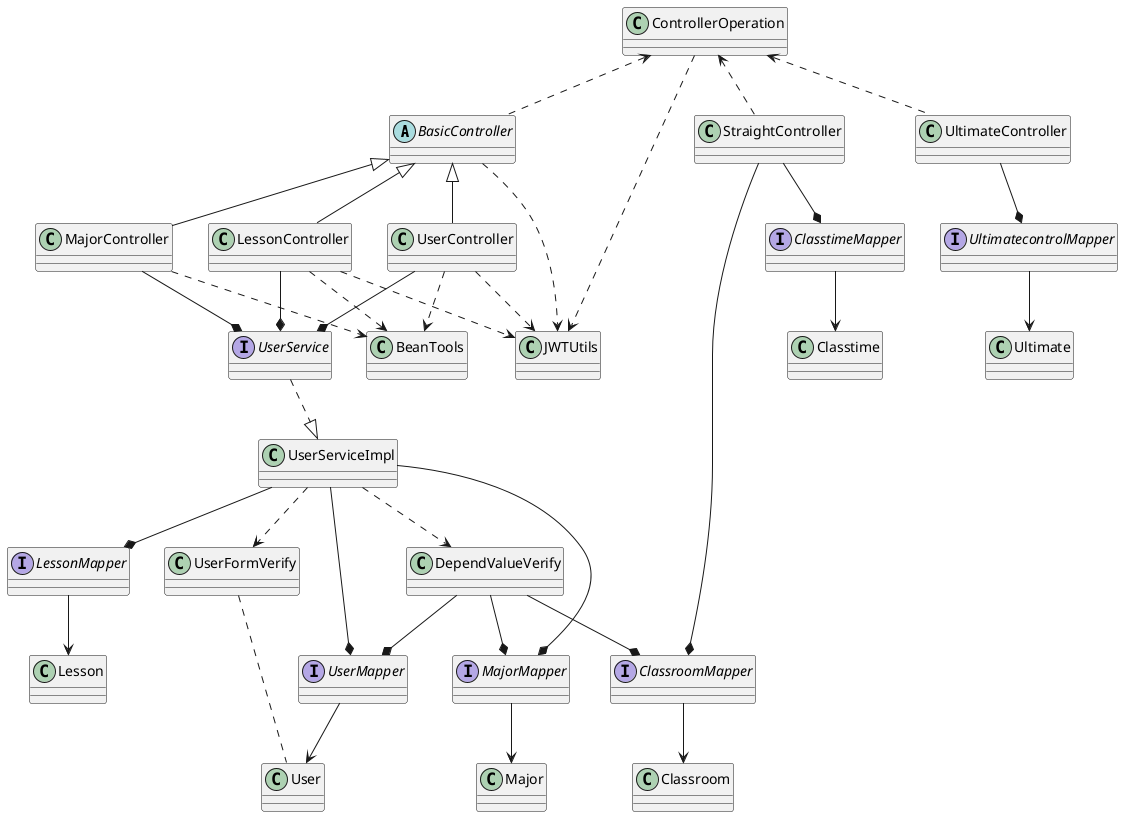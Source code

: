 @startuml
'https://plantuml.com/class-diagram

abstract class BasicController
class ControllerOperation

class UserController
class LessonController
class MajorController
class StraightController
class UltimateController

UserController -up-|> BasicController
LessonController -up-|> BasicController
MajorController -up-|> BasicController

StraightController .up.> ControllerOperation
UltimateController .up.> ControllerOperation
BasicController .up.> ControllerOperation


UserController ..> BeanTools
LessonController ..> BeanTools
MajorController ..> BeanTools

BasicController ..> JWTUtils
UserController ..> JWTUtils
LessonController ..> JWTUtils
ControllerOperation ..> JWTUtils

interface UserService

class UserServiceImpl
class DependValueVerify

UserController --* UserService
LessonController --* UserService
MajorController --* UserService

UserService  ..|> UserServiceImpl

interface UserMapper
interface LessonMapper
interface MajorMapper
interface ClassroomMapper
interface ClasstimeMapper
interface UltimatecontrolMapper

UserServiceImpl --* UserMapper
UserServiceImpl --* LessonMapper
UserServiceImpl --* MajorMapper

StraightController --* ClasstimeMapper
StraightController --* ClassroomMapper

UltimateController --* UltimatecontrolMapper

UserServiceImpl ..> UserFormVerify
UserServiceImpl ..> DependValueVerify

DependValueVerify --* UserMapper
DependValueVerify --* MajorMapper
DependValueVerify --* ClassroomMapper

class User
class Lesson
class Major
class Classtime
class Classroom
class Ultimate

class BeanTools
class JWTUtils
class UserFormVerify

UserMapper --> User
LessonMapper --> Lesson
MajorMapper --> Major
ClasstimeMapper --> Classtime
ClassroomMapper --> Classroom
UltimatecontrolMapper  --> Ultimate

UserFormVerify .. User


@enduml